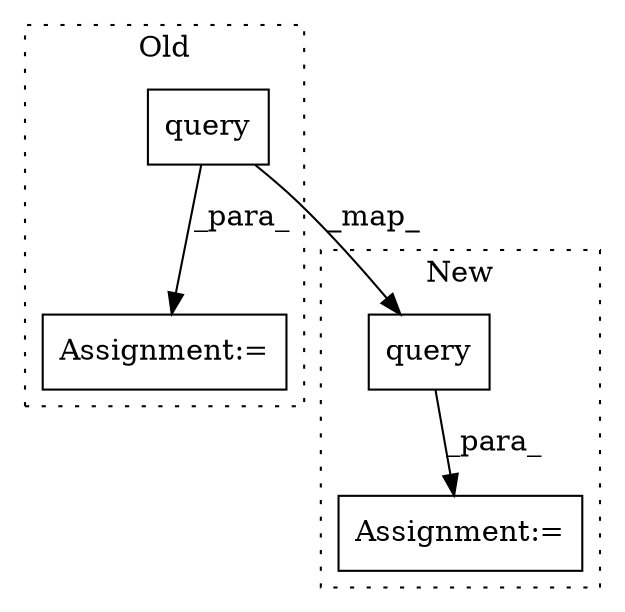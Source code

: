 digraph G {
subgraph cluster0 {
1 [label="query" a="32" s="32711,32755" l="6,1" shape="box"];
4 [label="Assignment:=" a="7" s="32580" l="1" shape="box"];
label = "Old";
style="dotted";
}
subgraph cluster1 {
2 [label="query" a="32" s="33375,33419" l="6,1" shape="box"];
3 [label="Assignment:=" a="7" s="33343" l="1" shape="box"];
label = "New";
style="dotted";
}
1 -> 2 [label="_map_"];
1 -> 4 [label="_para_"];
2 -> 3 [label="_para_"];
}